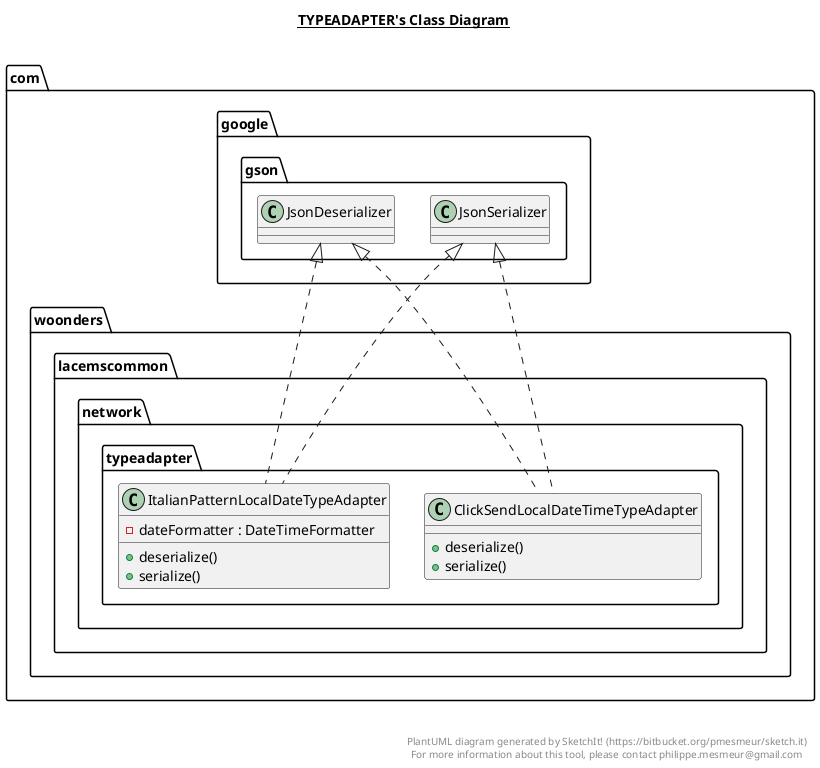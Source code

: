 @startuml

title __TYPEADAPTER's Class Diagram__\n

  namespace com.woonders.lacemscommon {
    namespace network {
      namespace typeadapter {
        class com.woonders.lacemscommon.network.typeadapter.ClickSendLocalDateTimeTypeAdapter {
            + deserialize()
            + serialize()
        }
      }
    }
  }
  

  namespace com.woonders.lacemscommon {
    namespace network {
      namespace typeadapter {
        class com.woonders.lacemscommon.network.typeadapter.ItalianPatternLocalDateTypeAdapter {
            - dateFormatter : DateTimeFormatter
            + deserialize()
            + serialize()
        }
      }
    }
  }
  

  com.woonders.lacemscommon.network.typeadapter.ClickSendLocalDateTimeTypeAdapter .up.|> com.google.gson.JsonDeserializer
  com.woonders.lacemscommon.network.typeadapter.ClickSendLocalDateTimeTypeAdapter .up.|> com.google.gson.JsonSerializer
  com.woonders.lacemscommon.network.typeadapter.ItalianPatternLocalDateTypeAdapter .up.|> com.google.gson.JsonDeserializer
  com.woonders.lacemscommon.network.typeadapter.ItalianPatternLocalDateTypeAdapter .up.|> com.google.gson.JsonSerializer


right footer


PlantUML diagram generated by SketchIt! (https://bitbucket.org/pmesmeur/sketch.it)
For more information about this tool, please contact philippe.mesmeur@gmail.com
endfooter

@enduml
